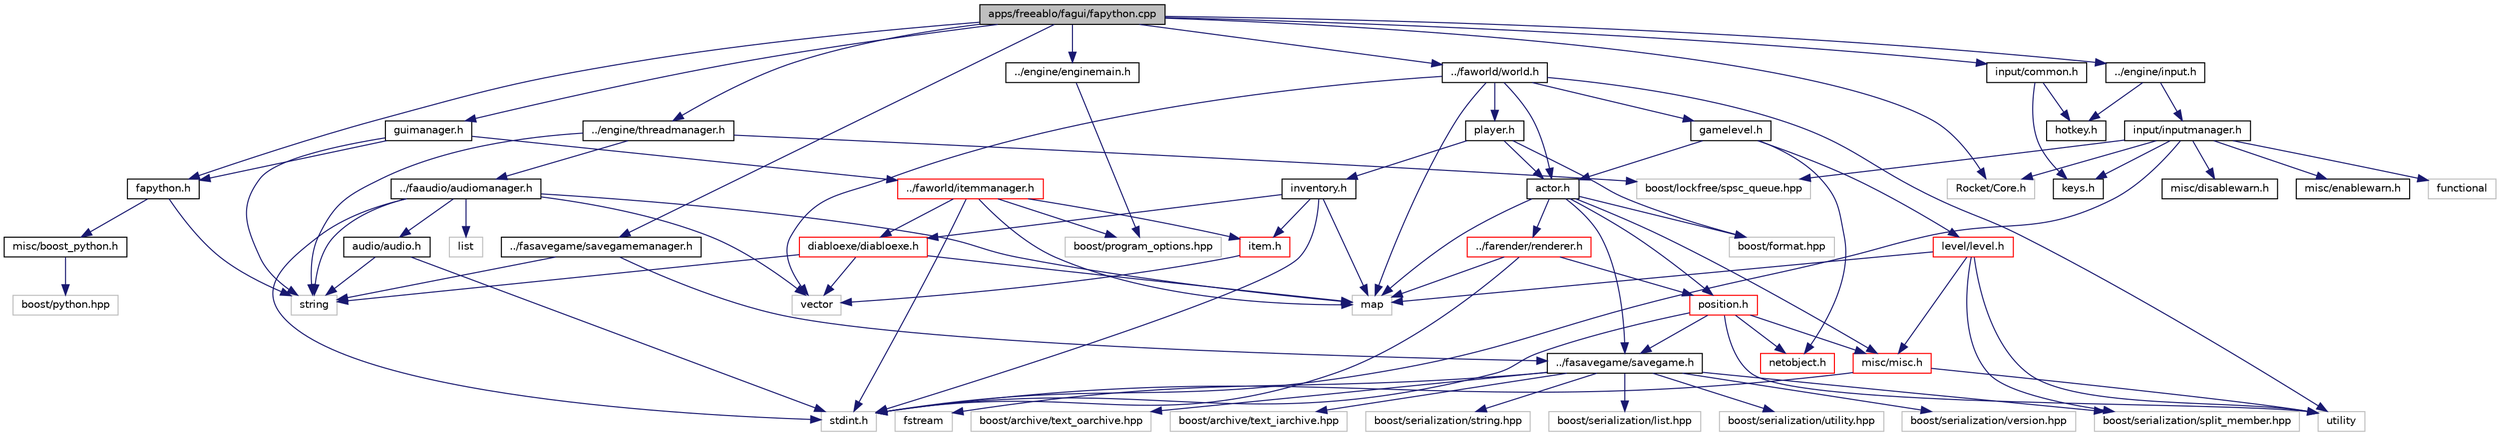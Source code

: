 digraph G
{
  edge [fontname="Helvetica",fontsize="10",labelfontname="Helvetica",labelfontsize="10"];
  node [fontname="Helvetica",fontsize="10",shape=record];
  Node1 [label="apps/freeablo/fagui/fapython.cpp",height=0.2,width=0.4,color="black", fillcolor="grey75", style="filled" fontcolor="black"];
  Node1 -> Node2 [color="midnightblue",fontsize="10",style="solid",fontname="Helvetica"];
  Node2 [label="fapython.h",height=0.2,width=0.4,color="black", fillcolor="white", style="filled",URL="$fapython_8h.html"];
  Node2 -> Node3 [color="midnightblue",fontsize="10",style="solid",fontname="Helvetica"];
  Node3 [label="string",height=0.2,width=0.4,color="grey75", fillcolor="white", style="filled"];
  Node2 -> Node4 [color="midnightblue",fontsize="10",style="solid",fontname="Helvetica"];
  Node4 [label="misc/boost_python.h",height=0.2,width=0.4,color="black", fillcolor="white", style="filled",URL="$boost__python_8h.html"];
  Node4 -> Node5 [color="midnightblue",fontsize="10",style="solid",fontname="Helvetica"];
  Node5 [label="boost/python.hpp",height=0.2,width=0.4,color="grey75", fillcolor="white", style="filled"];
  Node1 -> Node6 [color="midnightblue",fontsize="10",style="solid",fontname="Helvetica"];
  Node6 [label="Rocket/Core.h",height=0.2,width=0.4,color="grey75", fillcolor="white", style="filled"];
  Node1 -> Node7 [color="midnightblue",fontsize="10",style="solid",fontname="Helvetica"];
  Node7 [label="input/common.h",height=0.2,width=0.4,color="black", fillcolor="white", style="filled",URL="$common_8h.html"];
  Node7 -> Node8 [color="midnightblue",fontsize="10",style="solid",fontname="Helvetica"];
  Node8 [label="keys.h",height=0.2,width=0.4,color="black", fillcolor="white", style="filled",URL="$keys_8h.html"];
  Node7 -> Node9 [color="midnightblue",fontsize="10",style="solid",fontname="Helvetica"];
  Node9 [label="hotkey.h",height=0.2,width=0.4,color="black", fillcolor="white", style="filled",URL="$hotkey_8h.html"];
  Node1 -> Node10 [color="midnightblue",fontsize="10",style="solid",fontname="Helvetica"];
  Node10 [label="../engine/input.h",height=0.2,width=0.4,color="black", fillcolor="white", style="filled",URL="$input_8h.html"];
  Node10 -> Node9 [color="midnightblue",fontsize="10",style="solid",fontname="Helvetica"];
  Node10 -> Node11 [color="midnightblue",fontsize="10",style="solid",fontname="Helvetica"];
  Node11 [label="input/inputmanager.h",height=0.2,width=0.4,color="black", fillcolor="white", style="filled",URL="$inputmanager_8h.html"];
  Node11 -> Node12 [color="midnightblue",fontsize="10",style="solid",fontname="Helvetica"];
  Node12 [label="stdint.h",height=0.2,width=0.4,color="grey75", fillcolor="white", style="filled"];
  Node11 -> Node13 [color="midnightblue",fontsize="10",style="solid",fontname="Helvetica"];
  Node13 [label="functional",height=0.2,width=0.4,color="grey75", fillcolor="white", style="filled"];
  Node11 -> Node14 [color="midnightblue",fontsize="10",style="solid",fontname="Helvetica"];
  Node14 [label="boost/lockfree/spsc_queue.hpp",height=0.2,width=0.4,color="grey75", fillcolor="white", style="filled"];
  Node11 -> Node15 [color="midnightblue",fontsize="10",style="solid",fontname="Helvetica"];
  Node15 [label="misc/disablewarn.h",height=0.2,width=0.4,color="black", fillcolor="white", style="filled",URL="$disablewarn_8h.html"];
  Node11 -> Node6 [color="midnightblue",fontsize="10",style="solid",fontname="Helvetica"];
  Node11 -> Node16 [color="midnightblue",fontsize="10",style="solid",fontname="Helvetica"];
  Node16 [label="misc/enablewarn.h",height=0.2,width=0.4,color="black", fillcolor="white", style="filled",URL="$enablewarn_8h.html"];
  Node11 -> Node8 [color="midnightblue",fontsize="10",style="solid",fontname="Helvetica"];
  Node1 -> Node17 [color="midnightblue",fontsize="10",style="solid",fontname="Helvetica"];
  Node17 [label="../faworld/world.h",height=0.2,width=0.4,color="black", fillcolor="white", style="filled",URL="$world_8h.html"];
  Node17 -> Node18 [color="midnightblue",fontsize="10",style="solid",fontname="Helvetica"];
  Node18 [label="vector",height=0.2,width=0.4,color="grey75", fillcolor="white", style="filled"];
  Node17 -> Node19 [color="midnightblue",fontsize="10",style="solid",fontname="Helvetica"];
  Node19 [label="map",height=0.2,width=0.4,color="grey75", fillcolor="white", style="filled"];
  Node17 -> Node20 [color="midnightblue",fontsize="10",style="solid",fontname="Helvetica"];
  Node20 [label="utility",height=0.2,width=0.4,color="grey75", fillcolor="white", style="filled"];
  Node17 -> Node21 [color="midnightblue",fontsize="10",style="solid",fontname="Helvetica"];
  Node21 [label="actor.h",height=0.2,width=0.4,color="black", fillcolor="white", style="filled",URL="$actor_8h.html"];
  Node21 -> Node22 [color="midnightblue",fontsize="10",style="solid",fontname="Helvetica"];
  Node22 [label="position.h",height=0.2,width=0.4,color="red", fillcolor="white", style="filled",URL="$position_8h.html"];
  Node22 -> Node20 [color="midnightblue",fontsize="10",style="solid",fontname="Helvetica"];
  Node22 -> Node12 [color="midnightblue",fontsize="10",style="solid",fontname="Helvetica"];
  Node22 -> Node23 [color="midnightblue",fontsize="10",style="solid",fontname="Helvetica"];
  Node23 [label="../fasavegame/savegame.h",height=0.2,width=0.4,color="black", fillcolor="white", style="filled",URL="$savegame_8h.html"];
  Node23 -> Node24 [color="midnightblue",fontsize="10",style="solid",fontname="Helvetica"];
  Node24 [label="fstream",height=0.2,width=0.4,color="grey75", fillcolor="white", style="filled"];
  Node23 -> Node25 [color="midnightblue",fontsize="10",style="solid",fontname="Helvetica"];
  Node25 [label="boost/archive/text_oarchive.hpp",height=0.2,width=0.4,color="grey75", fillcolor="white", style="filled"];
  Node23 -> Node26 [color="midnightblue",fontsize="10",style="solid",fontname="Helvetica"];
  Node26 [label="boost/archive/text_iarchive.hpp",height=0.2,width=0.4,color="grey75", fillcolor="white", style="filled"];
  Node23 -> Node27 [color="midnightblue",fontsize="10",style="solid",fontname="Helvetica"];
  Node27 [label="boost/serialization/string.hpp",height=0.2,width=0.4,color="grey75", fillcolor="white", style="filled"];
  Node23 -> Node28 [color="midnightblue",fontsize="10",style="solid",fontname="Helvetica"];
  Node28 [label="boost/serialization/list.hpp",height=0.2,width=0.4,color="grey75", fillcolor="white", style="filled"];
  Node23 -> Node29 [color="midnightblue",fontsize="10",style="solid",fontname="Helvetica"];
  Node29 [label="boost/serialization/utility.hpp",height=0.2,width=0.4,color="grey75", fillcolor="white", style="filled"];
  Node23 -> Node30 [color="midnightblue",fontsize="10",style="solid",fontname="Helvetica"];
  Node30 [label="boost/serialization/version.hpp",height=0.2,width=0.4,color="grey75", fillcolor="white", style="filled"];
  Node23 -> Node31 [color="midnightblue",fontsize="10",style="solid",fontname="Helvetica"];
  Node31 [label="boost/serialization/split_member.hpp",height=0.2,width=0.4,color="grey75", fillcolor="white", style="filled"];
  Node22 -> Node32 [color="midnightblue",fontsize="10",style="solid",fontname="Helvetica"];
  Node32 [label="netobject.h",height=0.2,width=0.4,color="red", fillcolor="white", style="filled",URL="$netobject_8h.html"];
  Node22 -> Node33 [color="midnightblue",fontsize="10",style="solid",fontname="Helvetica"];
  Node33 [label="misc/misc.h",height=0.2,width=0.4,color="red", fillcolor="white", style="filled",URL="$misc_8h.html"];
  Node33 -> Node20 [color="midnightblue",fontsize="10",style="solid",fontname="Helvetica"];
  Node33 -> Node12 [color="midnightblue",fontsize="10",style="solid",fontname="Helvetica"];
  Node21 -> Node34 [color="midnightblue",fontsize="10",style="solid",fontname="Helvetica"];
  Node34 [label="../farender/renderer.h",height=0.2,width=0.4,color="red", fillcolor="white", style="filled",URL="$renderer_8h.html"];
  Node34 -> Node12 [color="midnightblue",fontsize="10",style="solid",fontname="Helvetica"];
  Node34 -> Node19 [color="midnightblue",fontsize="10",style="solid",fontname="Helvetica"];
  Node34 -> Node22 [color="midnightblue",fontsize="10",style="solid",fontname="Helvetica"];
  Node21 -> Node23 [color="midnightblue",fontsize="10",style="solid",fontname="Helvetica"];
  Node21 -> Node35 [color="midnightblue",fontsize="10",style="solid",fontname="Helvetica"];
  Node35 [label="boost/format.hpp",height=0.2,width=0.4,color="grey75", fillcolor="white", style="filled"];
  Node21 -> Node33 [color="midnightblue",fontsize="10",style="solid",fontname="Helvetica"];
  Node21 -> Node19 [color="midnightblue",fontsize="10",style="solid",fontname="Helvetica"];
  Node17 -> Node36 [color="midnightblue",fontsize="10",style="solid",fontname="Helvetica"];
  Node36 [label="player.h",height=0.2,width=0.4,color="black", fillcolor="white", style="filled",URL="$player_8h.html"];
  Node36 -> Node35 [color="midnightblue",fontsize="10",style="solid",fontname="Helvetica"];
  Node36 -> Node21 [color="midnightblue",fontsize="10",style="solid",fontname="Helvetica"];
  Node36 -> Node37 [color="midnightblue",fontsize="10",style="solid",fontname="Helvetica"];
  Node37 [label="inventory.h",height=0.2,width=0.4,color="black", fillcolor="white", style="filled",URL="$inventory_8h.html"];
  Node37 -> Node12 [color="midnightblue",fontsize="10",style="solid",fontname="Helvetica"];
  Node37 -> Node38 [color="midnightblue",fontsize="10",style="solid",fontname="Helvetica"];
  Node38 [label="item.h",height=0.2,width=0.4,color="red", fillcolor="white", style="filled",URL="$item_8h.html"];
  Node38 -> Node18 [color="midnightblue",fontsize="10",style="solid",fontname="Helvetica"];
  Node37 -> Node39 [color="midnightblue",fontsize="10",style="solid",fontname="Helvetica"];
  Node39 [label="diabloexe/diabloexe.h",height=0.2,width=0.4,color="red", fillcolor="white", style="filled",URL="$diabloexe_8h.html"];
  Node39 -> Node3 [color="midnightblue",fontsize="10",style="solid",fontname="Helvetica"];
  Node39 -> Node19 [color="midnightblue",fontsize="10",style="solid",fontname="Helvetica"];
  Node39 -> Node18 [color="midnightblue",fontsize="10",style="solid",fontname="Helvetica"];
  Node37 -> Node19 [color="midnightblue",fontsize="10",style="solid",fontname="Helvetica"];
  Node17 -> Node40 [color="midnightblue",fontsize="10",style="solid",fontname="Helvetica"];
  Node40 [label="gamelevel.h",height=0.2,width=0.4,color="black", fillcolor="white", style="filled",URL="$gamelevel_8h.html"];
  Node40 -> Node41 [color="midnightblue",fontsize="10",style="solid",fontname="Helvetica"];
  Node41 [label="level/level.h",height=0.2,width=0.4,color="red", fillcolor="white", style="filled",URL="$level_8h.html"];
  Node41 -> Node20 [color="midnightblue",fontsize="10",style="solid",fontname="Helvetica"];
  Node41 -> Node19 [color="midnightblue",fontsize="10",style="solid",fontname="Helvetica"];
  Node41 -> Node33 [color="midnightblue",fontsize="10",style="solid",fontname="Helvetica"];
  Node41 -> Node31 [color="midnightblue",fontsize="10",style="solid",fontname="Helvetica"];
  Node40 -> Node32 [color="midnightblue",fontsize="10",style="solid",fontname="Helvetica"];
  Node40 -> Node21 [color="midnightblue",fontsize="10",style="solid",fontname="Helvetica"];
  Node1 -> Node42 [color="midnightblue",fontsize="10",style="solid",fontname="Helvetica"];
  Node42 [label="../fasavegame/savegamemanager.h",height=0.2,width=0.4,color="black", fillcolor="white", style="filled",URL="$savegamemanager_8h.html"];
  Node42 -> Node3 [color="midnightblue",fontsize="10",style="solid",fontname="Helvetica"];
  Node42 -> Node23 [color="midnightblue",fontsize="10",style="solid",fontname="Helvetica"];
  Node1 -> Node43 [color="midnightblue",fontsize="10",style="solid",fontname="Helvetica"];
  Node43 [label="../engine/threadmanager.h",height=0.2,width=0.4,color="black", fillcolor="white", style="filled",URL="$threadmanager_8h.html"];
  Node43 -> Node3 [color="midnightblue",fontsize="10",style="solid",fontname="Helvetica"];
  Node43 -> Node14 [color="midnightblue",fontsize="10",style="solid",fontname="Helvetica"];
  Node43 -> Node44 [color="midnightblue",fontsize="10",style="solid",fontname="Helvetica"];
  Node44 [label="../faaudio/audiomanager.h",height=0.2,width=0.4,color="black", fillcolor="white", style="filled",URL="$audiomanager_8h.html"];
  Node44 -> Node12 [color="midnightblue",fontsize="10",style="solid",fontname="Helvetica"];
  Node44 -> Node3 [color="midnightblue",fontsize="10",style="solid",fontname="Helvetica"];
  Node44 -> Node18 [color="midnightblue",fontsize="10",style="solid",fontname="Helvetica"];
  Node44 -> Node19 [color="midnightblue",fontsize="10",style="solid",fontname="Helvetica"];
  Node44 -> Node45 [color="midnightblue",fontsize="10",style="solid",fontname="Helvetica"];
  Node45 [label="list",height=0.2,width=0.4,color="grey75", fillcolor="white", style="filled"];
  Node44 -> Node46 [color="midnightblue",fontsize="10",style="solid",fontname="Helvetica"];
  Node46 [label="audio/audio.h",height=0.2,width=0.4,color="black", fillcolor="white", style="filled",URL="$audio_8h.html"];
  Node46 -> Node3 [color="midnightblue",fontsize="10",style="solid",fontname="Helvetica"];
  Node46 -> Node12 [color="midnightblue",fontsize="10",style="solid",fontname="Helvetica"];
  Node1 -> Node47 [color="midnightblue",fontsize="10",style="solid",fontname="Helvetica"];
  Node47 [label="../engine/enginemain.h",height=0.2,width=0.4,color="black", fillcolor="white", style="filled",URL="$enginemain_8h.html"];
  Node47 -> Node48 [color="midnightblue",fontsize="10",style="solid",fontname="Helvetica"];
  Node48 [label="boost/program_options.hpp",height=0.2,width=0.4,color="grey75", fillcolor="white", style="filled"];
  Node1 -> Node49 [color="midnightblue",fontsize="10",style="solid",fontname="Helvetica"];
  Node49 [label="guimanager.h",height=0.2,width=0.4,color="black", fillcolor="white", style="filled",URL="$guimanager_8h.html"];
  Node49 -> Node50 [color="midnightblue",fontsize="10",style="solid",fontname="Helvetica"];
  Node50 [label="../faworld/itemmanager.h",height=0.2,width=0.4,color="red", fillcolor="white", style="filled",URL="$itemmanager_8h.html"];
  Node50 -> Node38 [color="midnightblue",fontsize="10",style="solid",fontname="Helvetica"];
  Node50 -> Node19 [color="midnightblue",fontsize="10",style="solid",fontname="Helvetica"];
  Node50 -> Node12 [color="midnightblue",fontsize="10",style="solid",fontname="Helvetica"];
  Node50 -> Node39 [color="midnightblue",fontsize="10",style="solid",fontname="Helvetica"];
  Node50 -> Node48 [color="midnightblue",fontsize="10",style="solid",fontname="Helvetica"];
  Node49 -> Node3 [color="midnightblue",fontsize="10",style="solid",fontname="Helvetica"];
  Node49 -> Node2 [color="midnightblue",fontsize="10",style="solid",fontname="Helvetica"];
}
